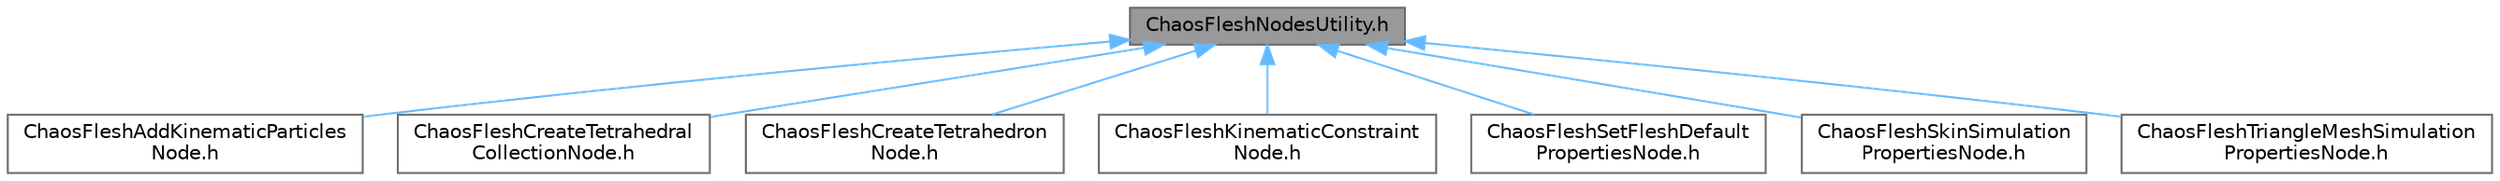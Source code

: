 digraph "ChaosFleshNodesUtility.h"
{
 // INTERACTIVE_SVG=YES
 // LATEX_PDF_SIZE
  bgcolor="transparent";
  edge [fontname=Helvetica,fontsize=10,labelfontname=Helvetica,labelfontsize=10];
  node [fontname=Helvetica,fontsize=10,shape=box,height=0.2,width=0.4];
  Node1 [id="Node000001",label="ChaosFleshNodesUtility.h",height=0.2,width=0.4,color="gray40", fillcolor="grey60", style="filled", fontcolor="black",tooltip=" "];
  Node1 -> Node2 [id="edge1_Node000001_Node000002",dir="back",color="steelblue1",style="solid",tooltip=" "];
  Node2 [id="Node000002",label="ChaosFleshAddKinematicParticles\lNode.h",height=0.2,width=0.4,color="grey40", fillcolor="white", style="filled",URL="$db/d4c/ChaosFleshAddKinematicParticlesNode_8h.html",tooltip=" "];
  Node1 -> Node3 [id="edge2_Node000001_Node000003",dir="back",color="steelblue1",style="solid",tooltip=" "];
  Node3 [id="Node000003",label="ChaosFleshCreateTetrahedral\lCollectionNode.h",height=0.2,width=0.4,color="grey40", fillcolor="white", style="filled",URL="$d8/d1d/ChaosFleshCreateTetrahedralCollectionNode_8h.html",tooltip=" "];
  Node1 -> Node4 [id="edge3_Node000001_Node000004",dir="back",color="steelblue1",style="solid",tooltip=" "];
  Node4 [id="Node000004",label="ChaosFleshCreateTetrahedron\lNode.h",height=0.2,width=0.4,color="grey40", fillcolor="white", style="filled",URL="$de/d27/ChaosFleshCreateTetrahedronNode_8h.html",tooltip=" "];
  Node1 -> Node5 [id="edge4_Node000001_Node000005",dir="back",color="steelblue1",style="solid",tooltip=" "];
  Node5 [id="Node000005",label="ChaosFleshKinematicConstraint\lNode.h",height=0.2,width=0.4,color="grey40", fillcolor="white", style="filled",URL="$d4/daa/ChaosFleshKinematicConstraintNode_8h.html",tooltip=" "];
  Node1 -> Node6 [id="edge5_Node000001_Node000006",dir="back",color="steelblue1",style="solid",tooltip=" "];
  Node6 [id="Node000006",label="ChaosFleshSetFleshDefault\lPropertiesNode.h",height=0.2,width=0.4,color="grey40", fillcolor="white", style="filled",URL="$d4/dbe/ChaosFleshSetFleshDefaultPropertiesNode_8h.html",tooltip=" "];
  Node1 -> Node7 [id="edge6_Node000001_Node000007",dir="back",color="steelblue1",style="solid",tooltip=" "];
  Node7 [id="Node000007",label="ChaosFleshSkinSimulation\lPropertiesNode.h",height=0.2,width=0.4,color="grey40", fillcolor="white", style="filled",URL="$d1/dd6/ChaosFleshSkinSimulationPropertiesNode_8h.html",tooltip=" "];
  Node1 -> Node8 [id="edge7_Node000001_Node000008",dir="back",color="steelblue1",style="solid",tooltip=" "];
  Node8 [id="Node000008",label="ChaosFleshTriangleMeshSimulation\lPropertiesNode.h",height=0.2,width=0.4,color="grey40", fillcolor="white", style="filled",URL="$da/dd7/ChaosFleshTriangleMeshSimulationPropertiesNode_8h.html",tooltip=" "];
}
